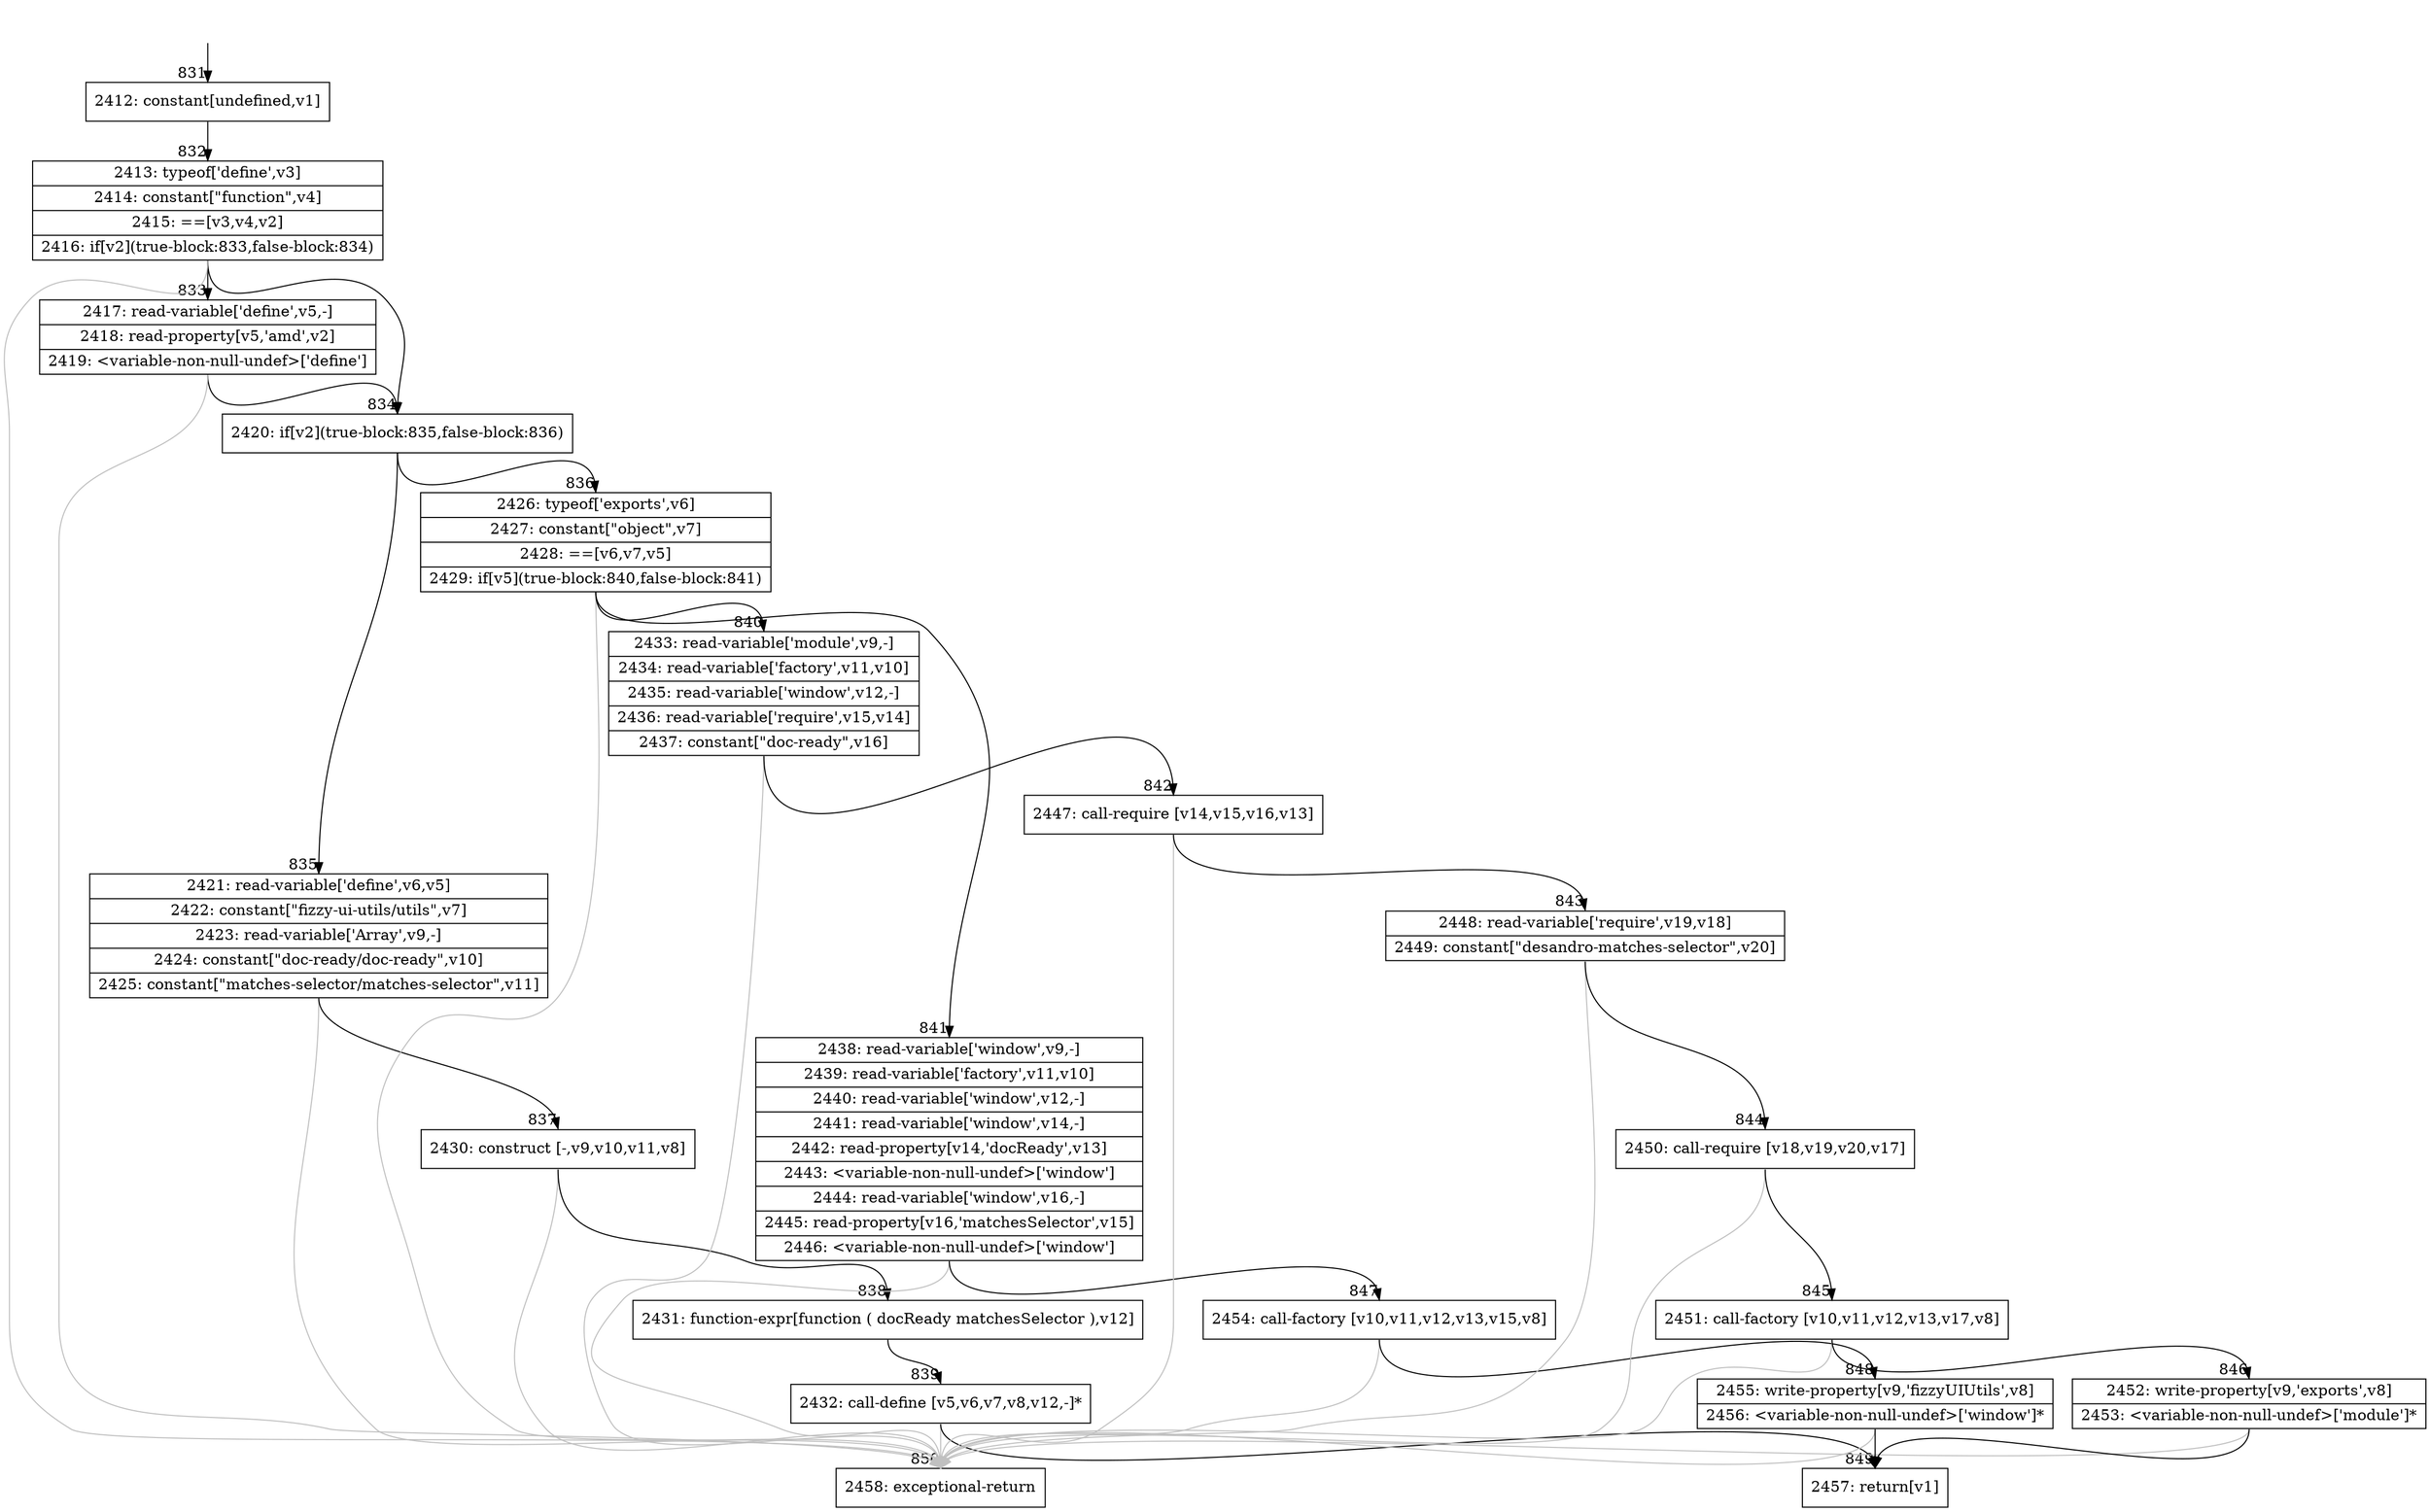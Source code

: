 digraph {
rankdir="TD"
BB_entry73[shape=none,label=""];
BB_entry73 -> BB831 [tailport=s, headport=n, headlabel="    831"]
BB831 [shape=record label="{2412: constant[undefined,v1]}" ] 
BB831 -> BB832 [tailport=s, headport=n, headlabel="      832"]
BB832 [shape=record label="{2413: typeof['define',v3]|2414: constant[\"function\",v4]|2415: ==[v3,v4,v2]|2416: if[v2](true-block:833,false-block:834)}" ] 
BB832 -> BB834 [tailport=s, headport=n, headlabel="      834"]
BB832 -> BB833 [tailport=s, headport=n, headlabel="      833"]
BB832 -> BB850 [tailport=s, headport=n, color=gray, headlabel="      850"]
BB833 [shape=record label="{2417: read-variable['define',v5,-]|2418: read-property[v5,'amd',v2]|2419: \<variable-non-null-undef\>['define']}" ] 
BB833 -> BB834 [tailport=s, headport=n]
BB833 -> BB850 [tailport=s, headport=n, color=gray]
BB834 [shape=record label="{2420: if[v2](true-block:835,false-block:836)}" ] 
BB834 -> BB835 [tailport=s, headport=n, headlabel="      835"]
BB834 -> BB836 [tailport=s, headport=n, headlabel="      836"]
BB835 [shape=record label="{2421: read-variable['define',v6,v5]|2422: constant[\"fizzy-ui-utils/utils\",v7]|2423: read-variable['Array',v9,-]|2424: constant[\"doc-ready/doc-ready\",v10]|2425: constant[\"matches-selector/matches-selector\",v11]}" ] 
BB835 -> BB837 [tailport=s, headport=n, headlabel="      837"]
BB835 -> BB850 [tailport=s, headport=n, color=gray]
BB836 [shape=record label="{2426: typeof['exports',v6]|2427: constant[\"object\",v7]|2428: ==[v6,v7,v5]|2429: if[v5](true-block:840,false-block:841)}" ] 
BB836 -> BB840 [tailport=s, headport=n, headlabel="      840"]
BB836 -> BB841 [tailport=s, headport=n, headlabel="      841"]
BB836 -> BB850 [tailport=s, headport=n, color=gray]
BB837 [shape=record label="{2430: construct [-,v9,v10,v11,v8]}" ] 
BB837 -> BB838 [tailport=s, headport=n, headlabel="      838"]
BB837 -> BB850 [tailport=s, headport=n, color=gray]
BB838 [shape=record label="{2431: function-expr[function ( docReady matchesSelector ),v12]}" ] 
BB838 -> BB839 [tailport=s, headport=n, headlabel="      839"]
BB839 [shape=record label="{2432: call-define [v5,v6,v7,v8,v12,-]*}" ] 
BB839 -> BB849 [tailport=s, headport=n, headlabel="      849"]
BB839 -> BB850 [tailport=s, headport=n, color=gray]
BB840 [shape=record label="{2433: read-variable['module',v9,-]|2434: read-variable['factory',v11,v10]|2435: read-variable['window',v12,-]|2436: read-variable['require',v15,v14]|2437: constant[\"doc-ready\",v16]}" ] 
BB840 -> BB842 [tailport=s, headport=n, headlabel="      842"]
BB840 -> BB850 [tailport=s, headport=n, color=gray]
BB841 [shape=record label="{2438: read-variable['window',v9,-]|2439: read-variable['factory',v11,v10]|2440: read-variable['window',v12,-]|2441: read-variable['window',v14,-]|2442: read-property[v14,'docReady',v13]|2443: \<variable-non-null-undef\>['window']|2444: read-variable['window',v16,-]|2445: read-property[v16,'matchesSelector',v15]|2446: \<variable-non-null-undef\>['window']}" ] 
BB841 -> BB847 [tailport=s, headport=n, headlabel="      847"]
BB841 -> BB850 [tailport=s, headport=n, color=gray]
BB842 [shape=record label="{2447: call-require [v14,v15,v16,v13]}" ] 
BB842 -> BB843 [tailport=s, headport=n, headlabel="      843"]
BB842 -> BB850 [tailport=s, headport=n, color=gray]
BB843 [shape=record label="{2448: read-variable['require',v19,v18]|2449: constant[\"desandro-matches-selector\",v20]}" ] 
BB843 -> BB844 [tailport=s, headport=n, headlabel="      844"]
BB843 -> BB850 [tailport=s, headport=n, color=gray]
BB844 [shape=record label="{2450: call-require [v18,v19,v20,v17]}" ] 
BB844 -> BB845 [tailport=s, headport=n, headlabel="      845"]
BB844 -> BB850 [tailport=s, headport=n, color=gray]
BB845 [shape=record label="{2451: call-factory [v10,v11,v12,v13,v17,v8]}" ] 
BB845 -> BB846 [tailport=s, headport=n, headlabel="      846"]
BB845 -> BB850 [tailport=s, headport=n, color=gray]
BB846 [shape=record label="{2452: write-property[v9,'exports',v8]|2453: \<variable-non-null-undef\>['module']*}" ] 
BB846 -> BB849 [tailport=s, headport=n]
BB846 -> BB850 [tailport=s, headport=n, color=gray]
BB847 [shape=record label="{2454: call-factory [v10,v11,v12,v13,v15,v8]}" ] 
BB847 -> BB848 [tailport=s, headport=n, headlabel="      848"]
BB847 -> BB850 [tailport=s, headport=n, color=gray]
BB848 [shape=record label="{2455: write-property[v9,'fizzyUIUtils',v8]|2456: \<variable-non-null-undef\>['window']*}" ] 
BB848 -> BB849 [tailport=s, headport=n]
BB848 -> BB850 [tailport=s, headport=n, color=gray]
BB849 [shape=record label="{2457: return[v1]}" ] 
BB850 [shape=record label="{2458: exceptional-return}" ] 
//#$~ 1235
}
